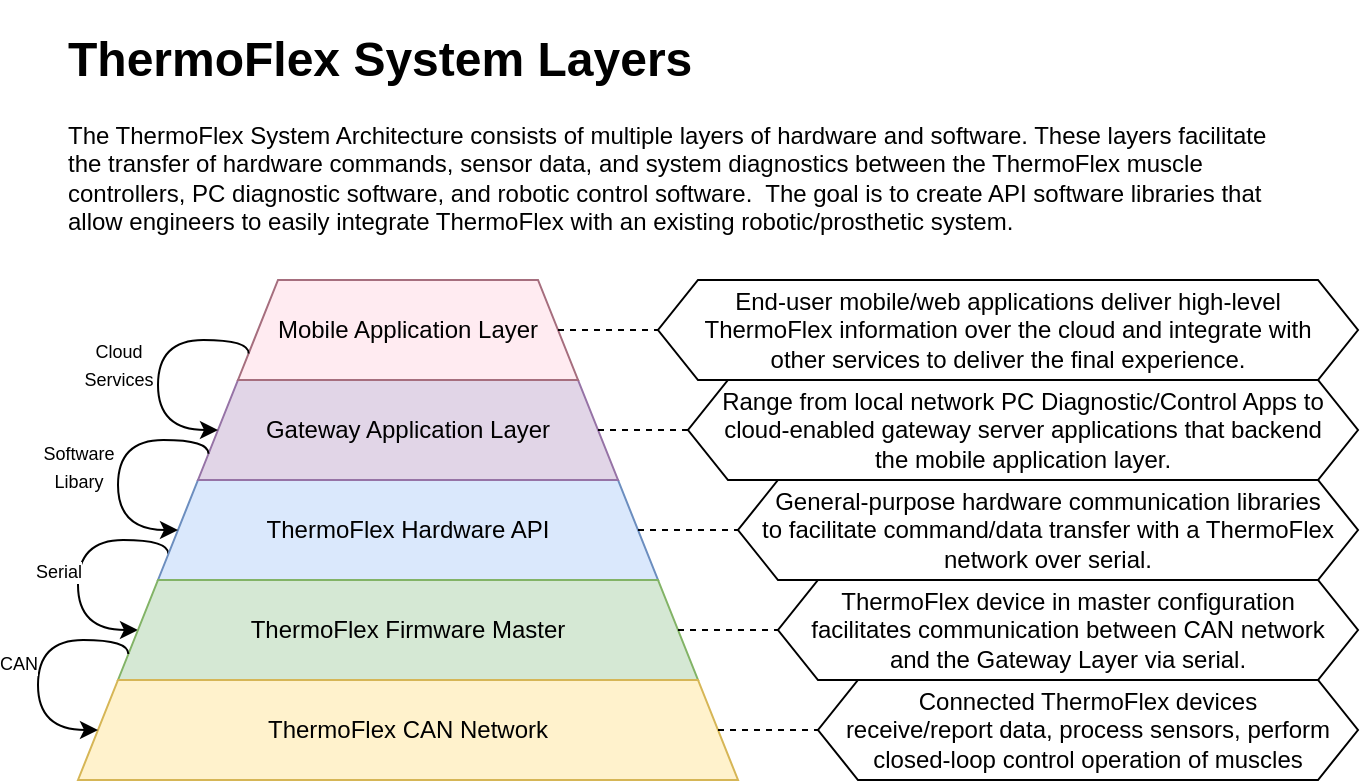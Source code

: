 <mxfile version="23.0.2" type="dropbox">
  <diagram id="R2lEEEUBdFMjLlhIrx00" name="Page-1">
    <mxGraphModel dx="817" dy="788" grid="1" gridSize="10" guides="1" tooltips="1" connect="1" arrows="1" fold="1" page="1" pageScale="1" pageWidth="1100" pageHeight="850" math="0" shadow="0" extFonts="Permanent Marker^https://fonts.googleapis.com/css?family=Permanent+Marker">
      <root>
        <mxCell id="0" />
        <mxCell id="1" parent="0" />
        <mxCell id="OyemslvGFW8bAOI-Q8hS-20" style="edgeStyle=orthogonalEdgeStyle;rounded=0;orthogonalLoop=1;jettySize=auto;html=1;curved=1;exitX=0;exitY=0.75;exitDx=0;exitDy=0;entryX=0;entryY=0.5;entryDx=0;entryDy=0;" edge="1" parent="1" source="OyemslvGFW8bAOI-Q8hS-2" target="OyemslvGFW8bAOI-Q8hS-3">
          <mxGeometry relative="1" as="geometry">
            <mxPoint x="280" y="460" as="targetPoint" />
            <Array as="points">
              <mxPoint x="305" y="430" />
              <mxPoint x="260" y="430" />
              <mxPoint x="260" y="475" />
            </Array>
          </mxGeometry>
        </mxCell>
        <mxCell id="OyemslvGFW8bAOI-Q8hS-21" value="Serial" style="edgeLabel;html=1;align=center;verticalAlign=middle;resizable=0;points=[];fontSize=9;" vertex="1" connectable="0" parent="OyemslvGFW8bAOI-Q8hS-20">
          <mxGeometry x="-0.02" y="2" relative="1" as="geometry">
            <mxPoint x="-12" y="5" as="offset" />
          </mxGeometry>
        </mxCell>
        <mxCell id="OyemslvGFW8bAOI-Q8hS-2" value="ThermoFlex Hardware API" style="shape=trapezoid;perimeter=trapezoidPerimeter;whiteSpace=wrap;html=1;fixedSize=1;fillColor=#dae8fc;strokeColor=#6c8ebf;" vertex="1" parent="1">
          <mxGeometry x="300" y="400" width="250" height="50" as="geometry" />
        </mxCell>
        <mxCell id="OyemslvGFW8bAOI-Q8hS-3" value="ThermoFlex Firmware Master" style="shape=trapezoid;perimeter=trapezoidPerimeter;whiteSpace=wrap;html=1;fixedSize=1;fillColor=#d5e8d4;strokeColor=#82b366;" vertex="1" parent="1">
          <mxGeometry x="280" y="450" width="290" height="50" as="geometry" />
        </mxCell>
        <mxCell id="OyemslvGFW8bAOI-Q8hS-4" value="ThermoFlex CAN Network" style="shape=trapezoid;perimeter=trapezoidPerimeter;whiteSpace=wrap;html=1;fixedSize=1;fillColor=#fff2cc;strokeColor=#d6b656;" vertex="1" parent="1">
          <mxGeometry x="260" y="500" width="330" height="50" as="geometry" />
        </mxCell>
        <mxCell id="OyemslvGFW8bAOI-Q8hS-5" value="Gateway Application Layer" style="shape=trapezoid;perimeter=trapezoidPerimeter;whiteSpace=wrap;html=1;fixedSize=1;fillColor=#e1d5e7;strokeColor=#9673a6;" vertex="1" parent="1">
          <mxGeometry x="320" y="350" width="210" height="50" as="geometry" />
        </mxCell>
        <mxCell id="OyemslvGFW8bAOI-Q8hS-10" value="&lt;font style=&quot;font-size: 12px;&quot;&gt;Range from local network PC Diagnostic/Control Apps to cloud-enabled gateway server applications that backend the mobile application layer.&lt;/font&gt;" style="shape=hexagon;perimeter=hexagonPerimeter2;whiteSpace=wrap;html=1;fixedSize=1;spacingRight=9;spacingLeft=9;" vertex="1" parent="1">
          <mxGeometry x="565" y="350" width="335" height="50" as="geometry" />
        </mxCell>
        <mxCell id="OyemslvGFW8bAOI-Q8hS-11" value="General-purpose hardware communication libraries&lt;br&gt;to facilitate command/data transfer with a ThermoFlex network over serial." style="shape=hexagon;perimeter=hexagonPerimeter2;whiteSpace=wrap;html=1;fixedSize=1;spacingRight=8;spacingLeft=8;" vertex="1" parent="1">
          <mxGeometry x="590" y="400" width="310" height="50" as="geometry" />
        </mxCell>
        <mxCell id="OyemslvGFW8bAOI-Q8hS-12" value="ThermoFlex device in master configuration facilitates communication between CAN network and the Gateway Layer via serial." style="shape=hexagon;perimeter=hexagonPerimeter2;whiteSpace=wrap;html=1;fixedSize=1;spacingRight=8;spacingLeft=8;" vertex="1" parent="1">
          <mxGeometry x="610" y="450" width="290" height="50" as="geometry" />
        </mxCell>
        <mxCell id="OyemslvGFW8bAOI-Q8hS-13" value="Connected ThermoFlex devices &lt;br&gt;receive/report data, process sensors, perform closed-loop control operation of muscles" style="shape=hexagon;perimeter=hexagonPerimeter2;whiteSpace=wrap;html=1;fixedSize=1;spacingRight=8;spacingLeft=8;" vertex="1" parent="1">
          <mxGeometry x="630" y="500" width="270" height="50" as="geometry" />
        </mxCell>
        <mxCell id="OyemslvGFW8bAOI-Q8hS-14" value="" style="endArrow=none;dashed=1;html=1;rounded=0;entryX=0;entryY=0.5;entryDx=0;entryDy=0;exitX=1;exitY=0.5;exitDx=0;exitDy=0;" edge="1" parent="1" source="OyemslvGFW8bAOI-Q8hS-5" target="OyemslvGFW8bAOI-Q8hS-10">
          <mxGeometry width="50" height="50" relative="1" as="geometry">
            <mxPoint x="520" y="340" as="sourcePoint" />
            <mxPoint x="570" y="290" as="targetPoint" />
          </mxGeometry>
        </mxCell>
        <mxCell id="OyemslvGFW8bAOI-Q8hS-15" value="" style="endArrow=none;dashed=1;html=1;rounded=0;exitX=1;exitY=0.5;exitDx=0;exitDy=0;" edge="1" parent="1" source="OyemslvGFW8bAOI-Q8hS-2" target="OyemslvGFW8bAOI-Q8hS-11">
          <mxGeometry width="50" height="50" relative="1" as="geometry">
            <mxPoint x="543" y="399.66" as="sourcePoint" />
            <mxPoint x="588" y="399.66" as="targetPoint" />
          </mxGeometry>
        </mxCell>
        <mxCell id="OyemslvGFW8bAOI-Q8hS-16" value="" style="endArrow=none;dashed=1;html=1;rounded=0;entryX=0;entryY=0.5;entryDx=0;entryDy=0;exitX=1;exitY=0.5;exitDx=0;exitDy=0;" edge="1" parent="1" source="OyemslvGFW8bAOI-Q8hS-3" target="OyemslvGFW8bAOI-Q8hS-12">
          <mxGeometry width="50" height="50" relative="1" as="geometry">
            <mxPoint x="560" y="459.66" as="sourcePoint" />
            <mxPoint x="605" y="459.66" as="targetPoint" />
          </mxGeometry>
        </mxCell>
        <mxCell id="OyemslvGFW8bAOI-Q8hS-17" value="" style="endArrow=none;dashed=1;html=1;rounded=0;entryX=0;entryY=0.5;entryDx=0;entryDy=0;exitX=1;exitY=0.5;exitDx=0;exitDy=0;" edge="1" parent="1" source="OyemslvGFW8bAOI-Q8hS-4" target="OyemslvGFW8bAOI-Q8hS-13">
          <mxGeometry width="50" height="50" relative="1" as="geometry">
            <mxPoint x="580" y="519.66" as="sourcePoint" />
            <mxPoint x="625" y="519.66" as="targetPoint" />
          </mxGeometry>
        </mxCell>
        <mxCell id="OyemslvGFW8bAOI-Q8hS-28" style="edgeStyle=orthogonalEdgeStyle;rounded=0;orthogonalLoop=1;jettySize=auto;html=1;curved=1;exitX=0;exitY=0.75;exitDx=0;exitDy=0;entryX=0;entryY=0.5;entryDx=0;entryDy=0;" edge="1" parent="1" source="OyemslvGFW8bAOI-Q8hS-3" target="OyemslvGFW8bAOI-Q8hS-4">
          <mxGeometry relative="1" as="geometry">
            <mxPoint x="265" y="526" as="targetPoint" />
            <mxPoint x="280" y="480" as="sourcePoint" />
            <Array as="points">
              <mxPoint x="285" y="480" />
              <mxPoint x="240" y="480" />
              <mxPoint x="240" y="525" />
            </Array>
          </mxGeometry>
        </mxCell>
        <mxCell id="OyemslvGFW8bAOI-Q8hS-29" value="CAN" style="edgeLabel;html=1;align=center;verticalAlign=middle;resizable=0;points=[];fontSize=9;" vertex="1" connectable="0" parent="OyemslvGFW8bAOI-Q8hS-28">
          <mxGeometry x="-0.02" y="2" relative="1" as="geometry">
            <mxPoint x="-12" y="2" as="offset" />
          </mxGeometry>
        </mxCell>
        <mxCell id="OyemslvGFW8bAOI-Q8hS-30" style="edgeStyle=orthogonalEdgeStyle;rounded=0;orthogonalLoop=1;jettySize=auto;html=1;curved=1;exitX=0;exitY=0.75;exitDx=0;exitDy=0;entryX=0;entryY=0.5;entryDx=0;entryDy=0;" edge="1" parent="1" source="OyemslvGFW8bAOI-Q8hS-5" target="OyemslvGFW8bAOI-Q8hS-2">
          <mxGeometry relative="1" as="geometry">
            <mxPoint x="310" y="396" as="targetPoint" />
            <mxPoint x="325" y="350" as="sourcePoint" />
            <Array as="points">
              <mxPoint x="325" y="380" />
              <mxPoint x="280" y="380" />
              <mxPoint x="280" y="425" />
            </Array>
          </mxGeometry>
        </mxCell>
        <mxCell id="OyemslvGFW8bAOI-Q8hS-31" value="&lt;font style=&quot;font-size: 9px;&quot;&gt;Software &lt;br&gt;Libary&lt;/font&gt;" style="edgeLabel;html=1;align=center;verticalAlign=middle;resizable=0;points=[];" vertex="1" connectable="0" parent="OyemslvGFW8bAOI-Q8hS-30">
          <mxGeometry x="-0.02" y="2" relative="1" as="geometry">
            <mxPoint x="-22" y="2" as="offset" />
          </mxGeometry>
        </mxCell>
        <mxCell id="OyemslvGFW8bAOI-Q8hS-39" value="Mobile Application Layer" style="shape=trapezoid;perimeter=trapezoidPerimeter;whiteSpace=wrap;html=1;fixedSize=1;fillColor=#FFEBF1;strokeColor=#A66E7E;" vertex="1" parent="1">
          <mxGeometry x="340" y="300" width="170" height="50" as="geometry" />
        </mxCell>
        <mxCell id="OyemslvGFW8bAOI-Q8hS-40" value="End-user mobile/web applications deliver high-level ThermoFlex information over the cloud and integrate with other services to deliver the final experience." style="shape=hexagon;perimeter=hexagonPerimeter2;whiteSpace=wrap;html=1;fixedSize=1;spacingRight=8;spacingLeft=8;" vertex="1" parent="1">
          <mxGeometry x="550" y="300" width="350" height="50" as="geometry" />
        </mxCell>
        <mxCell id="OyemslvGFW8bAOI-Q8hS-42" value="" style="endArrow=none;dashed=1;html=1;rounded=0;entryX=0;entryY=0.5;entryDx=0;entryDy=0;exitX=1;exitY=0.5;exitDx=0;exitDy=0;" edge="1" parent="1" source="OyemslvGFW8bAOI-Q8hS-39" target="OyemslvGFW8bAOI-Q8hS-40">
          <mxGeometry width="50" height="50" relative="1" as="geometry">
            <mxPoint x="500" y="370" as="sourcePoint" />
            <mxPoint x="550" y="320" as="targetPoint" />
          </mxGeometry>
        </mxCell>
        <mxCell id="OyemslvGFW8bAOI-Q8hS-44" value="&lt;h1&gt;ThermoFlex System Layers&lt;/h1&gt;&lt;p&gt;The ThermoFlex System Architecture consists of multiple layers of hardware and software. These layers facilitate the transfer of hardware commands, sensor data, and system diagnostics between the ThermoFlex muscle controllers, PC diagnostic software, and robotic control software.&amp;nbsp; The goal is to create API software libraries that allow engineers to easily integrate ThermoFlex with an existing robotic/prosthetic system.&lt;/p&gt;" style="text;html=1;strokeColor=none;fillColor=none;spacing=5;spacingTop=-20;whiteSpace=wrap;overflow=hidden;rounded=0;" vertex="1" parent="1">
          <mxGeometry x="250" y="170" width="620" height="120" as="geometry" />
        </mxCell>
        <mxCell id="OyemslvGFW8bAOI-Q8hS-45" style="edgeStyle=orthogonalEdgeStyle;rounded=0;orthogonalLoop=1;jettySize=auto;html=1;curved=1;exitX=0;exitY=0.75;exitDx=0;exitDy=0;entryX=0;entryY=0.5;entryDx=0;entryDy=0;" edge="1" parent="1" source="OyemslvGFW8bAOI-Q8hS-39" target="OyemslvGFW8bAOI-Q8hS-5">
          <mxGeometry relative="1" as="geometry">
            <mxPoint x="329.97" y="374.97" as="targetPoint" />
            <mxPoint x="344.97" y="336.97" as="sourcePoint" />
            <Array as="points">
              <mxPoint x="345" y="330" />
              <mxPoint x="300" y="330" />
              <mxPoint x="300" y="375" />
            </Array>
          </mxGeometry>
        </mxCell>
        <mxCell id="OyemslvGFW8bAOI-Q8hS-46" value="&lt;font style=&quot;font-size: 9px;&quot;&gt;Cloud &lt;br&gt;Services&lt;/font&gt;" style="edgeLabel;html=1;align=center;verticalAlign=middle;resizable=0;points=[];" vertex="1" connectable="0" parent="OyemslvGFW8bAOI-Q8hS-45">
          <mxGeometry x="-0.02" y="2" relative="1" as="geometry">
            <mxPoint x="-22" y="2" as="offset" />
          </mxGeometry>
        </mxCell>
      </root>
    </mxGraphModel>
  </diagram>
</mxfile>
